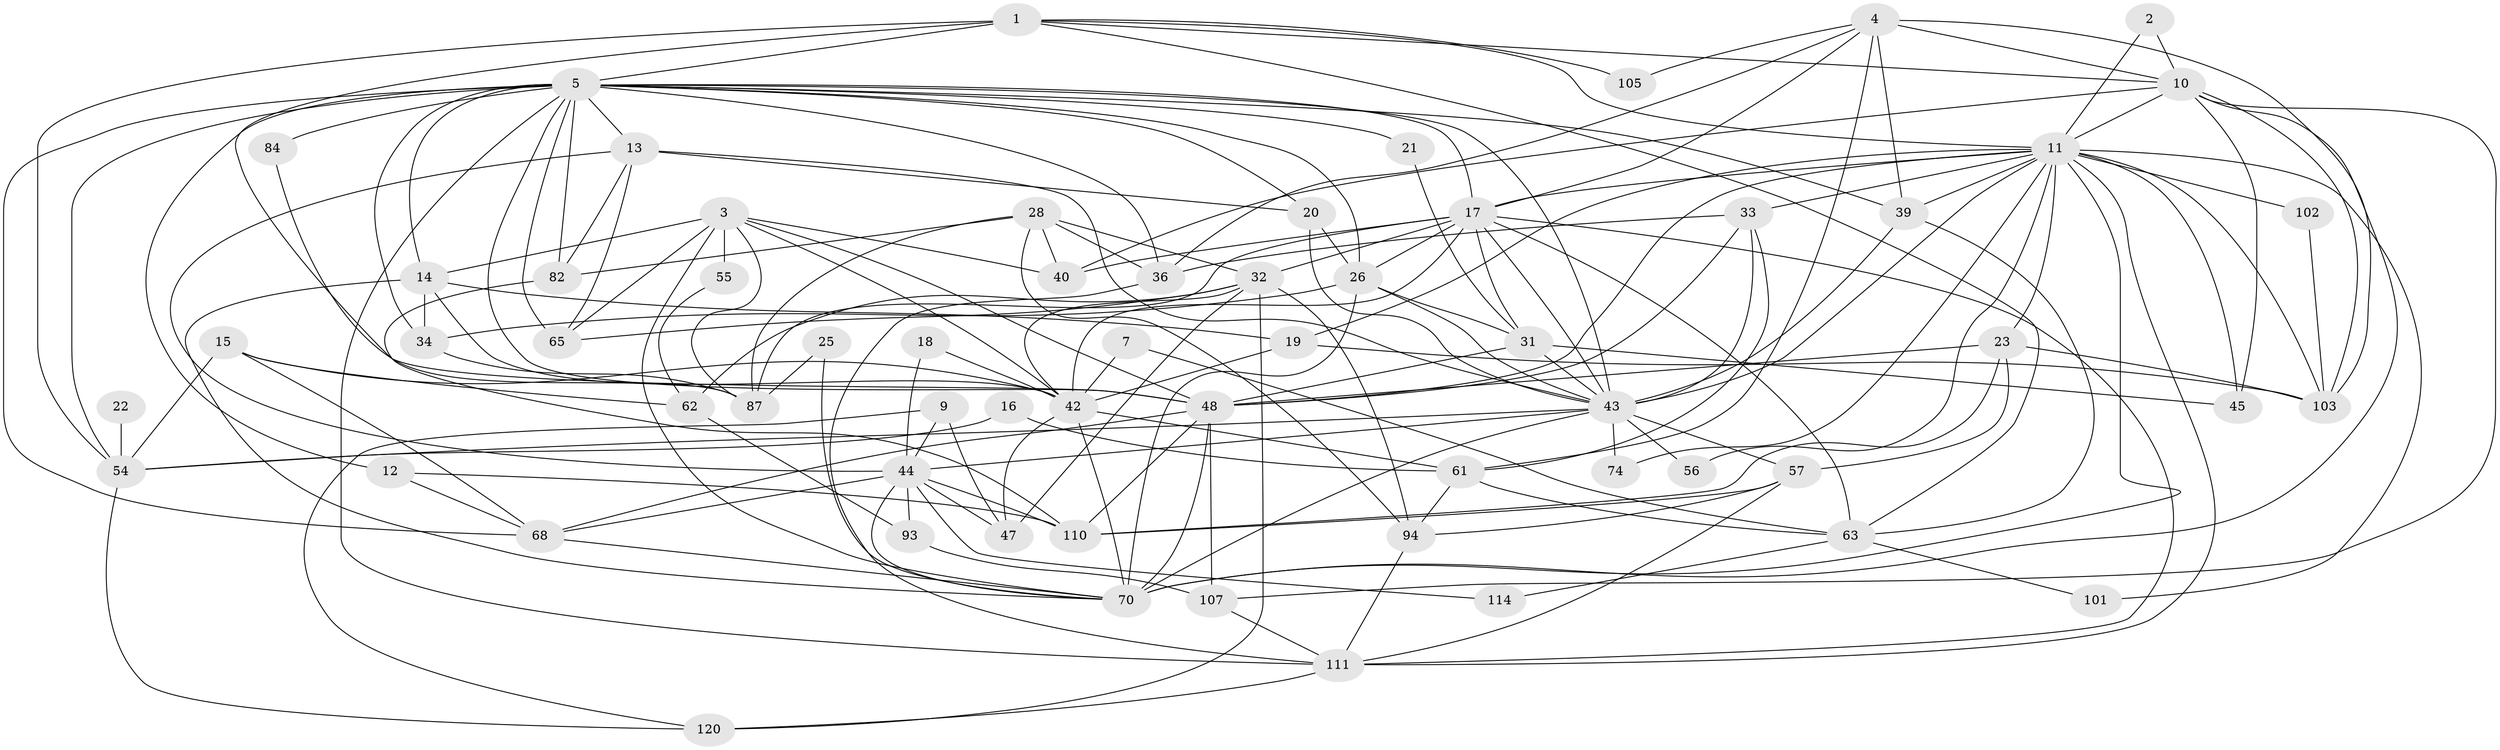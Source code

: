 // original degree distribution, {3: 0.1935483870967742, 2: 0.1774193548387097, 4: 0.3064516129032258, 7: 0.03225806451612903, 5: 0.16129032258064516, 6: 0.12096774193548387, 10: 0.008064516129032258}
// Generated by graph-tools (version 1.1) at 2025/15/03/09/25 04:15:17]
// undirected, 62 vertices, 172 edges
graph export_dot {
graph [start="1"]
  node [color=gray90,style=filled];
  1 [super="+6+96"];
  2;
  3 [super="+27+35+106"];
  4 [super="+78"];
  5 [super="+69+8+29"];
  7;
  9;
  10 [super="+38"];
  11 [super="+85+50+24+89"];
  12;
  13;
  14 [super="+46"];
  15;
  16;
  17 [super="+41"];
  18;
  19;
  20;
  21;
  22;
  23 [super="+30"];
  25;
  26 [super="+60+90+58"];
  28 [super="+53"];
  31 [super="+86+92"];
  32 [super="+37"];
  33 [super="+121"];
  34;
  36 [super="+117"];
  39 [super="+52"];
  40;
  42 [super="+59"];
  43 [super="+80+64"];
  44 [super="+116+51"];
  45 [super="+100"];
  47;
  48 [super="+104+77"];
  54 [super="+72+95"];
  55;
  56;
  57 [super="+83"];
  61 [super="+124+76"];
  62;
  63 [super="+67"];
  65;
  68 [super="+99"];
  70 [super="+73"];
  74;
  82;
  84;
  87;
  93;
  94;
  101;
  102;
  103 [super="+115"];
  105;
  107;
  110;
  111 [super="+112"];
  114;
  120;
  1 -- 105;
  1 -- 48;
  1 -- 10;
  1 -- 54 [weight=2];
  1 -- 11;
  1 -- 5;
  1 -- 63;
  2 -- 10;
  2 -- 11;
  3 -- 65;
  3 -- 40;
  3 -- 48;
  3 -- 42;
  3 -- 87;
  3 -- 55 [weight=2];
  3 -- 14;
  3 -- 70;
  4 -- 105;
  4 -- 17;
  4 -- 103;
  4 -- 39;
  4 -- 10 [weight=2];
  4 -- 61;
  4 -- 36;
  5 -- 82;
  5 -- 68;
  5 -- 39;
  5 -- 26;
  5 -- 20;
  5 -- 111;
  5 -- 65;
  5 -- 34;
  5 -- 43 [weight=2];
  5 -- 12;
  5 -- 13;
  5 -- 14;
  5 -- 48;
  5 -- 17;
  5 -- 84;
  5 -- 21;
  5 -- 54 [weight=2];
  5 -- 36;
  7 -- 63;
  7 -- 42;
  9 -- 47;
  9 -- 120;
  9 -- 44;
  10 -- 70 [weight=2];
  10 -- 103 [weight=2];
  10 -- 40;
  10 -- 11;
  10 -- 107;
  10 -- 45;
  11 -- 102 [weight=2];
  11 -- 101;
  11 -- 45;
  11 -- 74;
  11 -- 111;
  11 -- 19;
  11 -- 56;
  11 -- 103;
  11 -- 39;
  11 -- 17;
  11 -- 70;
  11 -- 48;
  11 -- 33;
  11 -- 43;
  11 -- 23;
  12 -- 68;
  12 -- 110;
  13 -- 20;
  13 -- 65;
  13 -- 82;
  13 -- 44;
  13 -- 43;
  14 -- 19;
  14 -- 70 [weight=2];
  14 -- 34;
  14 -- 42;
  15 -- 62;
  15 -- 42;
  15 -- 68;
  15 -- 54;
  16 -- 61;
  16 -- 54;
  17 -- 31;
  17 -- 87;
  17 -- 26;
  17 -- 32;
  17 -- 40;
  17 -- 111;
  17 -- 63;
  17 -- 43;
  17 -- 42;
  18 -- 44;
  18 -- 42;
  19 -- 103;
  19 -- 42;
  20 -- 26;
  20 -- 43;
  21 -- 31;
  22 -- 54 [weight=2];
  23 -- 48;
  23 -- 103;
  23 -- 57;
  23 -- 110;
  25 -- 87;
  25 -- 70;
  26 -- 34;
  26 -- 43;
  26 -- 70;
  26 -- 31;
  28 -- 87;
  28 -- 32;
  28 -- 82;
  28 -- 40;
  28 -- 94;
  28 -- 36;
  31 -- 48;
  31 -- 43;
  31 -- 45;
  32 -- 65;
  32 -- 62;
  32 -- 120;
  32 -- 94;
  32 -- 47;
  32 -- 42;
  33 -- 61;
  33 -- 48;
  33 -- 43;
  33 -- 36;
  34 -- 87;
  36 -- 111;
  39 -- 63;
  39 -- 43;
  42 -- 61;
  42 -- 70 [weight=2];
  42 -- 47;
  43 -- 57;
  43 -- 56;
  43 -- 44;
  43 -- 70 [weight=2];
  43 -- 74;
  43 -- 54;
  44 -- 93;
  44 -- 114;
  44 -- 110;
  44 -- 47;
  44 -- 68;
  44 -- 70;
  48 -- 110;
  48 -- 70;
  48 -- 68;
  48 -- 107;
  54 -- 120;
  55 -- 62;
  57 -- 110;
  57 -- 94;
  57 -- 111;
  61 -- 94;
  61 -- 63;
  62 -- 93;
  63 -- 114;
  63 -- 101;
  68 -- 70;
  82 -- 110;
  84 -- 87;
  93 -- 107;
  94 -- 111;
  102 -- 103;
  107 -- 111;
  111 -- 120;
}
